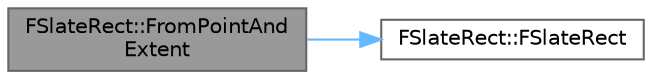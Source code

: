 digraph "FSlateRect::FromPointAndExtent"
{
 // INTERACTIVE_SVG=YES
 // LATEX_PDF_SIZE
  bgcolor="transparent";
  edge [fontname=Helvetica,fontsize=10,labelfontname=Helvetica,labelfontsize=10];
  node [fontname=Helvetica,fontsize=10,shape=box,height=0.2,width=0.4];
  rankdir="LR";
  Node1 [id="Node000001",label="FSlateRect::FromPointAnd\lExtent",height=0.2,width=0.4,color="gray40", fillcolor="grey60", style="filled", fontcolor="black",tooltip="Creates a rect from a top left point and extent."];
  Node1 -> Node2 [id="edge1_Node000001_Node000002",color="steelblue1",style="solid",tooltip=" "];
  Node2 [id="Node000002",label="FSlateRect::FSlateRect",height=0.2,width=0.4,color="grey40", fillcolor="white", style="filled",URL="$db/d16/classFSlateRect.html#aa10d9c7982350536245c36532b41a7fa",tooltip=" "];
}
